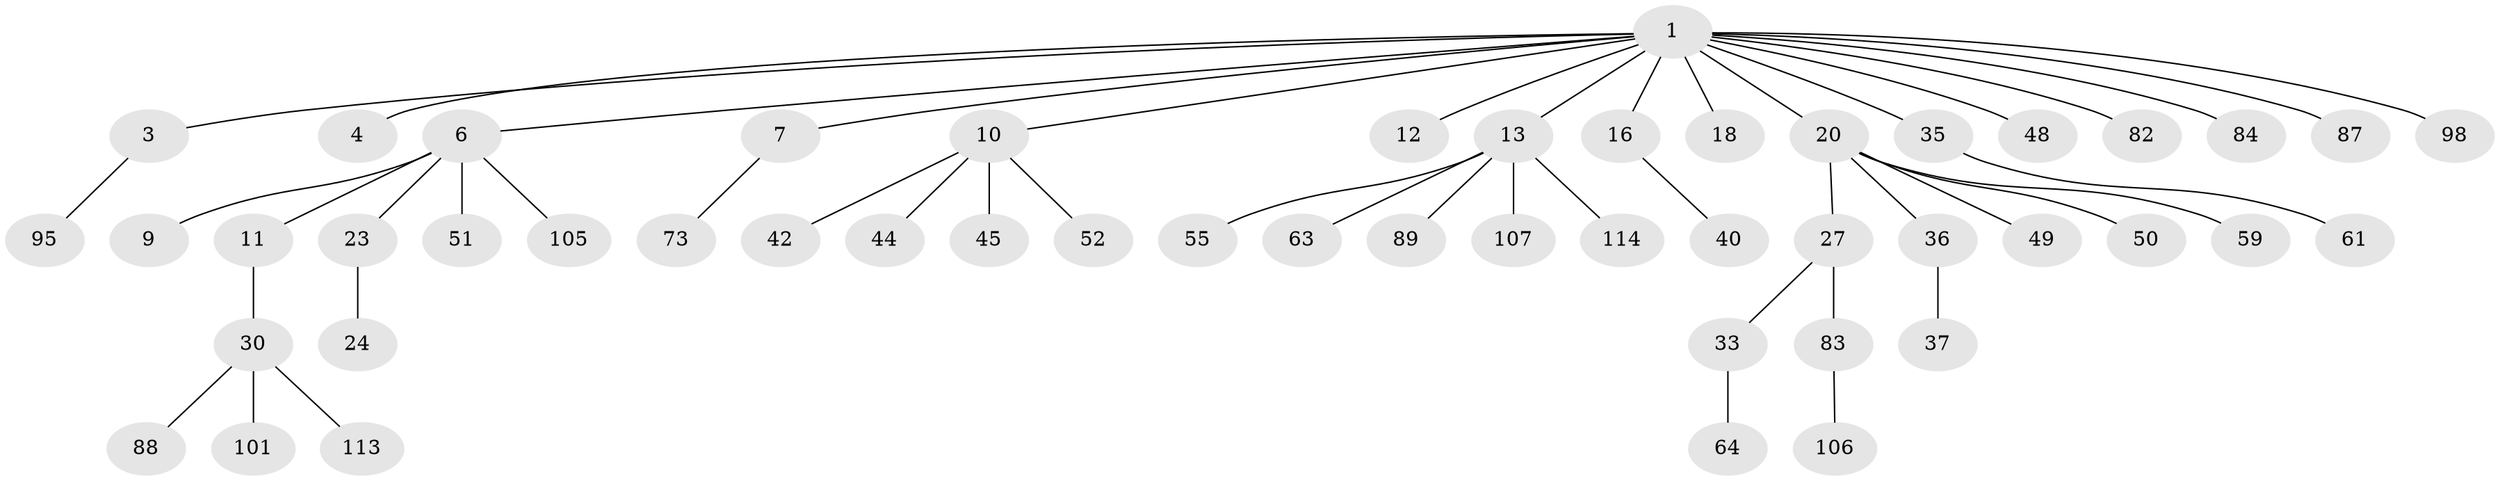 // original degree distribution, {7: 0.008, 10: 0.008, 2: 0.216, 4: 0.064, 6: 0.024, 3: 0.104, 1: 0.544, 5: 0.032}
// Generated by graph-tools (version 1.1) at 2025/19/03/04/25 18:19:21]
// undirected, 50 vertices, 49 edges
graph export_dot {
graph [start="1"]
  node [color=gray90,style=filled];
  1 [super="+2+5"];
  3;
  4 [super="+74"];
  6 [super="+8+47+70+100+32"];
  7 [super="+43+79"];
  9 [super="+46"];
  10 [super="+85+14+21"];
  11 [super="+19"];
  12;
  13 [super="+69+26+17"];
  16 [super="+28+54+77+76"];
  18;
  20 [super="+25+22"];
  23 [super="+71+60"];
  24 [super="+117+75"];
  27;
  30;
  33;
  35 [super="+66+41+39"];
  36 [super="+56+38"];
  37;
  40;
  42;
  44;
  45;
  48 [super="+103+123+96+72"];
  49;
  50 [super="+90+68"];
  51 [super="+57+65"];
  52 [super="+92+115"];
  55 [super="+118"];
  59;
  61 [super="+124+62"];
  63;
  64;
  73;
  82;
  83 [super="+93"];
  84 [super="+121"];
  87;
  88;
  89;
  95;
  98 [super="+112"];
  101;
  105;
  106;
  107;
  113;
  114;
  1 -- 3;
  1 -- 13;
  1 -- 16;
  1 -- 84;
  1 -- 87;
  1 -- 98;
  1 -- 35;
  1 -- 4;
  1 -- 6;
  1 -- 7;
  1 -- 10;
  1 -- 12;
  1 -- 18;
  1 -- 82;
  1 -- 48;
  1 -- 20;
  3 -- 95;
  6 -- 105;
  6 -- 51;
  6 -- 23;
  6 -- 9;
  6 -- 11;
  7 -- 73;
  10 -- 44;
  10 -- 45;
  10 -- 42;
  10 -- 52;
  11 -- 30;
  13 -- 63;
  13 -- 89;
  13 -- 114;
  13 -- 107;
  13 -- 55;
  16 -- 40;
  20 -- 27;
  20 -- 50;
  20 -- 59;
  20 -- 36;
  20 -- 49;
  23 -- 24;
  27 -- 33;
  27 -- 83;
  30 -- 88;
  30 -- 101;
  30 -- 113;
  33 -- 64;
  35 -- 61;
  36 -- 37;
  83 -- 106;
}

